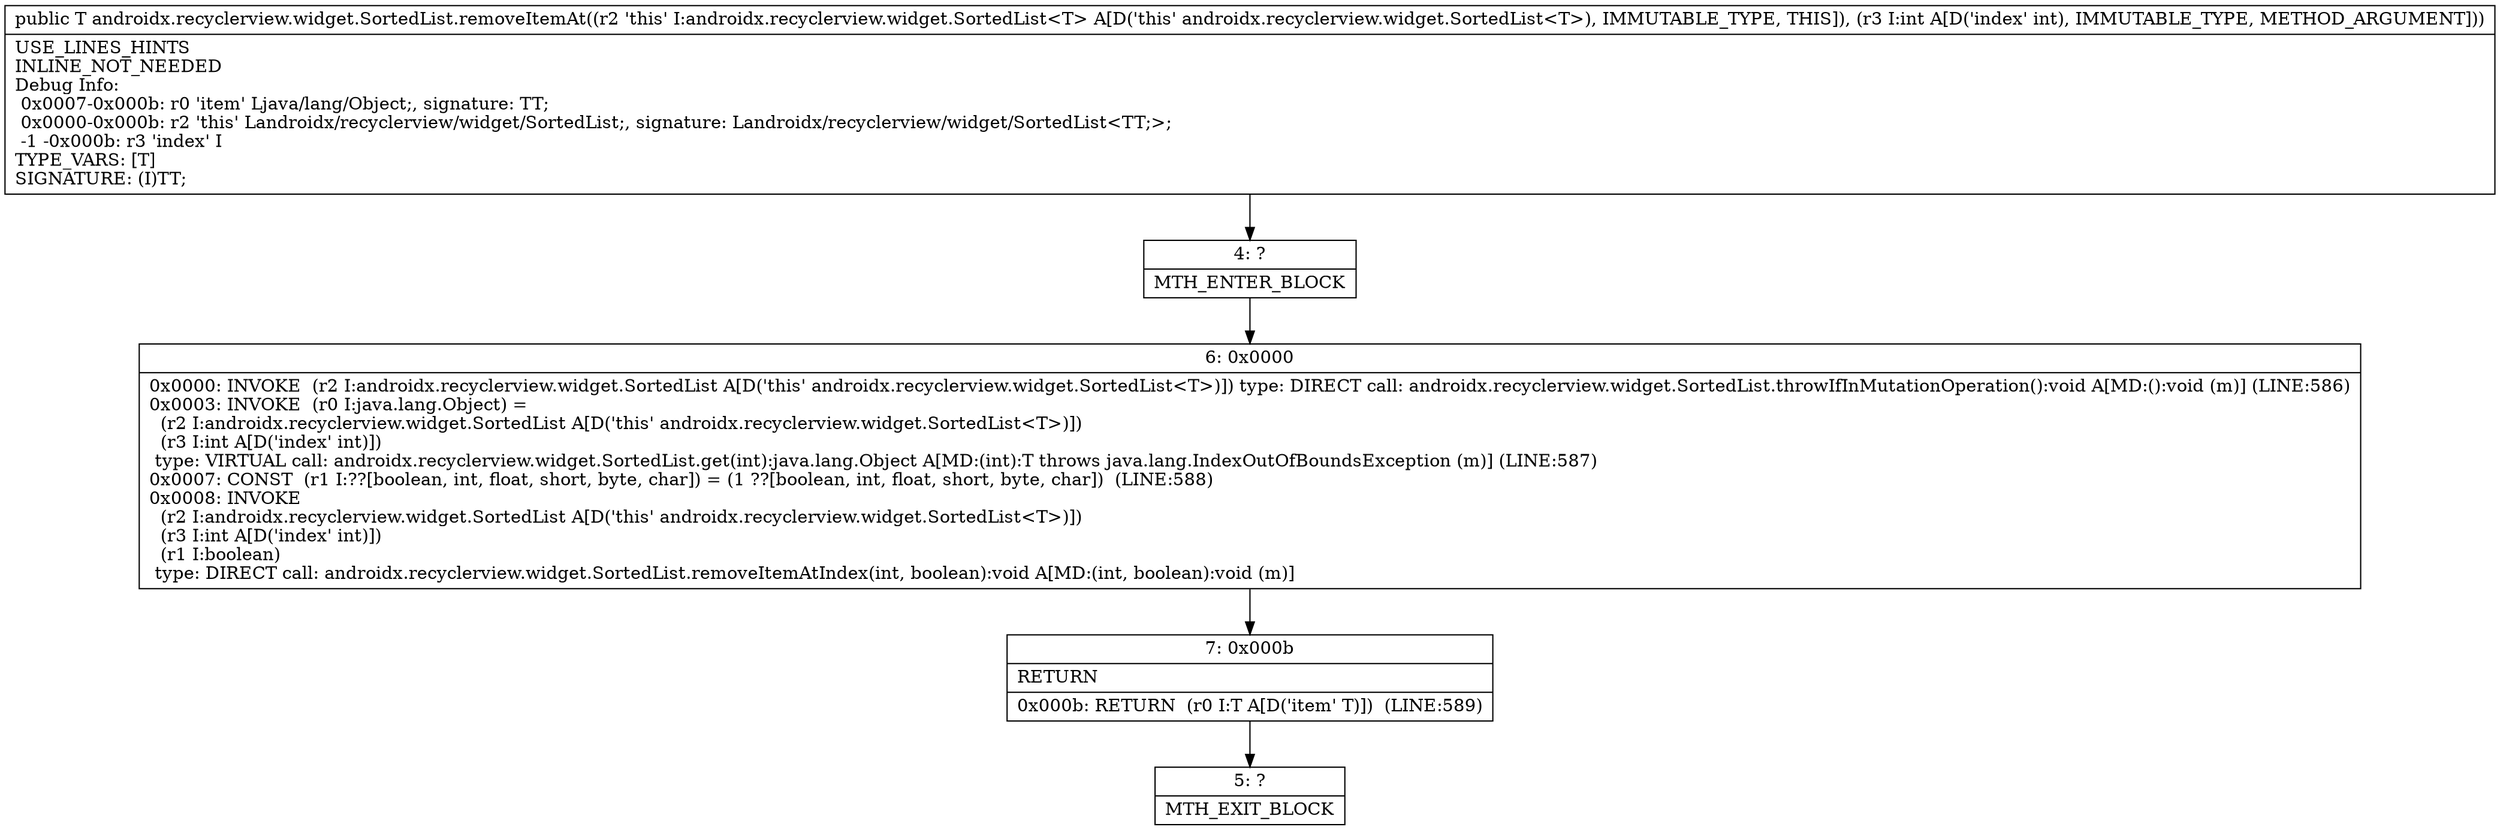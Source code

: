 digraph "CFG forandroidx.recyclerview.widget.SortedList.removeItemAt(I)Ljava\/lang\/Object;" {
Node_4 [shape=record,label="{4\:\ ?|MTH_ENTER_BLOCK\l}"];
Node_6 [shape=record,label="{6\:\ 0x0000|0x0000: INVOKE  (r2 I:androidx.recyclerview.widget.SortedList A[D('this' androidx.recyclerview.widget.SortedList\<T\>)]) type: DIRECT call: androidx.recyclerview.widget.SortedList.throwIfInMutationOperation():void A[MD:():void (m)] (LINE:586)\l0x0003: INVOKE  (r0 I:java.lang.Object) = \l  (r2 I:androidx.recyclerview.widget.SortedList A[D('this' androidx.recyclerview.widget.SortedList\<T\>)])\l  (r3 I:int A[D('index' int)])\l type: VIRTUAL call: androidx.recyclerview.widget.SortedList.get(int):java.lang.Object A[MD:(int):T throws java.lang.IndexOutOfBoundsException (m)] (LINE:587)\l0x0007: CONST  (r1 I:??[boolean, int, float, short, byte, char]) = (1 ??[boolean, int, float, short, byte, char])  (LINE:588)\l0x0008: INVOKE  \l  (r2 I:androidx.recyclerview.widget.SortedList A[D('this' androidx.recyclerview.widget.SortedList\<T\>)])\l  (r3 I:int A[D('index' int)])\l  (r1 I:boolean)\l type: DIRECT call: androidx.recyclerview.widget.SortedList.removeItemAtIndex(int, boolean):void A[MD:(int, boolean):void (m)]\l}"];
Node_7 [shape=record,label="{7\:\ 0x000b|RETURN\l|0x000b: RETURN  (r0 I:T A[D('item' T)])  (LINE:589)\l}"];
Node_5 [shape=record,label="{5\:\ ?|MTH_EXIT_BLOCK\l}"];
MethodNode[shape=record,label="{public T androidx.recyclerview.widget.SortedList.removeItemAt((r2 'this' I:androidx.recyclerview.widget.SortedList\<T\> A[D('this' androidx.recyclerview.widget.SortedList\<T\>), IMMUTABLE_TYPE, THIS]), (r3 I:int A[D('index' int), IMMUTABLE_TYPE, METHOD_ARGUMENT]))  | USE_LINES_HINTS\lINLINE_NOT_NEEDED\lDebug Info:\l  0x0007\-0x000b: r0 'item' Ljava\/lang\/Object;, signature: TT;\l  0x0000\-0x000b: r2 'this' Landroidx\/recyclerview\/widget\/SortedList;, signature: Landroidx\/recyclerview\/widget\/SortedList\<TT;\>;\l  \-1 \-0x000b: r3 'index' I\lTYPE_VARS: [T]\lSIGNATURE: (I)TT;\l}"];
MethodNode -> Node_4;Node_4 -> Node_6;
Node_6 -> Node_7;
Node_7 -> Node_5;
}

